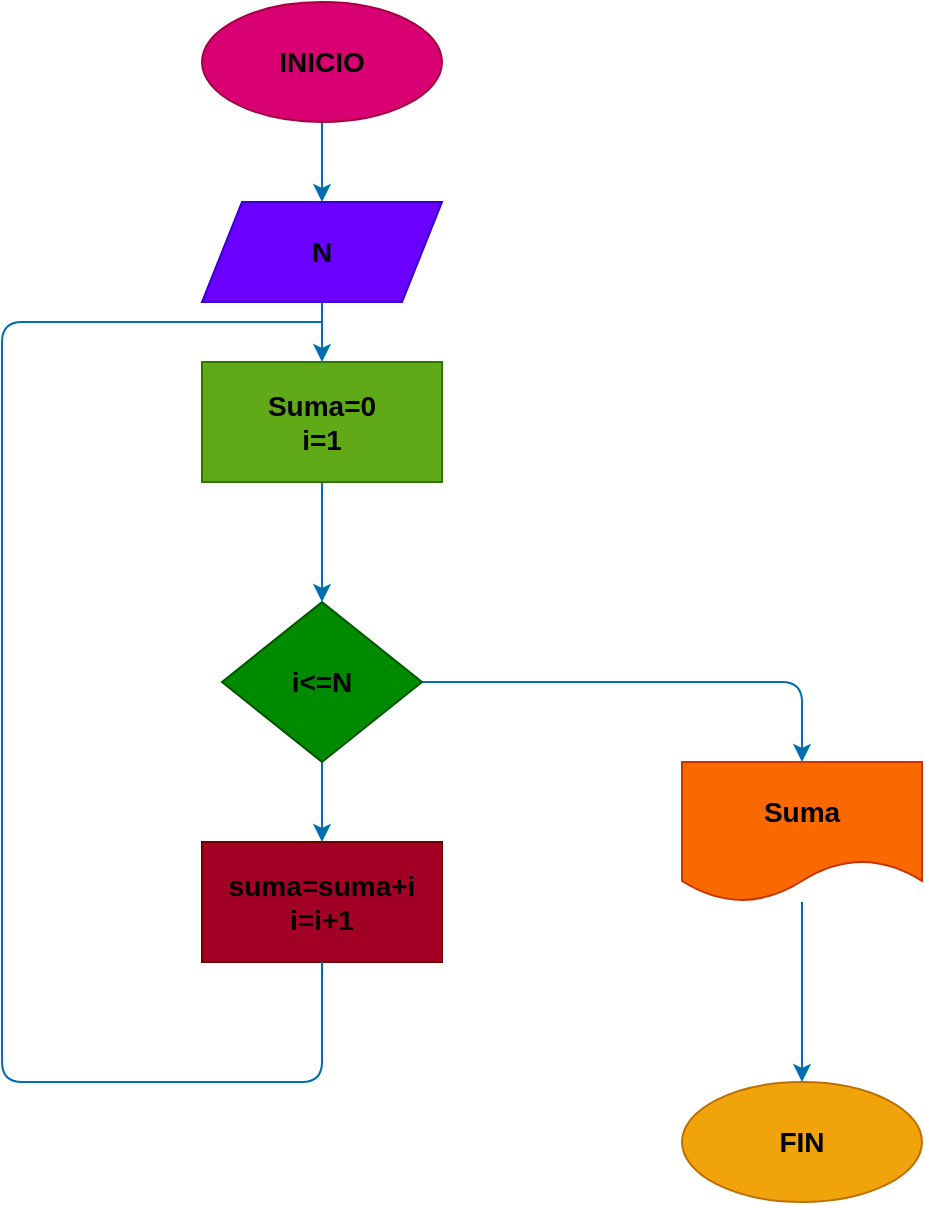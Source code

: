 <mxfile>
    <diagram id="mQAWqXQmN0xKYYC6JLXO" name="Página-1">
        <mxGraphModel dx="934" dy="536" grid="1" gridSize="10" guides="1" tooltips="1" connect="1" arrows="1" fold="1" page="1" pageScale="1" pageWidth="827" pageHeight="1169" math="0" shadow="0">
            <root>
                <mxCell id="0"/>
                <mxCell id="1" parent="0"/>
                <mxCell id="3" style="edgeStyle=none;html=1;fontSize=14;fontColor=#000000;fillColor=#1ba1e2;strokeColor=#006EAF;" edge="1" parent="1" source="2">
                    <mxGeometry relative="1" as="geometry">
                        <mxPoint x="400" y="120" as="targetPoint"/>
                    </mxGeometry>
                </mxCell>
                <mxCell id="2" value="&lt;font style=&quot;font-size: 14px;&quot; color=&quot;#000000&quot;&gt;&lt;b&gt;INICIO&lt;/b&gt;&lt;/font&gt;" style="ellipse;whiteSpace=wrap;html=1;fillColor=#d80073;fontColor=#ffffff;strokeColor=#A50040;" vertex="1" parent="1">
                    <mxGeometry x="340" y="20" width="120" height="60" as="geometry"/>
                </mxCell>
                <mxCell id="5" style="edgeStyle=none;html=1;fontSize=14;fontColor=#000000;fillColor=#1ba1e2;strokeColor=#006EAF;" edge="1" parent="1" source="4">
                    <mxGeometry relative="1" as="geometry">
                        <mxPoint x="400" y="200" as="targetPoint"/>
                    </mxGeometry>
                </mxCell>
                <mxCell id="4" value="&lt;b&gt;&lt;font color=&quot;#000000&quot;&gt;N&lt;/font&gt;&lt;/b&gt;" style="shape=parallelogram;perimeter=parallelogramPerimeter;whiteSpace=wrap;html=1;fixedSize=1;fontSize=14;fontColor=#ffffff;fillColor=#6a00ff;strokeColor=#3700CC;" vertex="1" parent="1">
                    <mxGeometry x="340" y="120" width="120" height="50" as="geometry"/>
                </mxCell>
                <mxCell id="7" style="edgeStyle=none;html=1;fontSize=14;fontColor=#000000;fillColor=#1ba1e2;strokeColor=#006EAF;" edge="1" parent="1" source="6">
                    <mxGeometry relative="1" as="geometry">
                        <mxPoint x="400" y="320" as="targetPoint"/>
                    </mxGeometry>
                </mxCell>
                <mxCell id="6" value="&lt;b&gt;&lt;font color=&quot;#000000&quot;&gt;Suma=0&lt;br&gt;i=1&lt;/font&gt;&lt;/b&gt;" style="rounded=0;whiteSpace=wrap;html=1;fontSize=14;fontColor=#ffffff;fillColor=#60a917;strokeColor=#2D7600;" vertex="1" parent="1">
                    <mxGeometry x="340" y="200" width="120" height="60" as="geometry"/>
                </mxCell>
                <mxCell id="9" style="edgeStyle=none;html=1;fontSize=14;fontColor=#000000;fillColor=#1ba1e2;strokeColor=#006EAF;" edge="1" parent="1" source="8">
                    <mxGeometry relative="1" as="geometry">
                        <mxPoint x="400" y="440" as="targetPoint"/>
                    </mxGeometry>
                </mxCell>
                <mxCell id="11" style="edgeStyle=none;html=1;fontSize=14;fontColor=#000000;fillColor=#1ba1e2;strokeColor=#006EAF;" edge="1" parent="1" source="8">
                    <mxGeometry relative="1" as="geometry">
                        <mxPoint x="640" y="400" as="targetPoint"/>
                        <Array as="points">
                            <mxPoint x="640" y="360"/>
                        </Array>
                    </mxGeometry>
                </mxCell>
                <mxCell id="8" value="&lt;b&gt;&lt;font color=&quot;#000000&quot;&gt;i&amp;lt;=N&lt;/font&gt;&lt;/b&gt;" style="rhombus;whiteSpace=wrap;html=1;fontSize=14;fontColor=#ffffff;fillColor=#008a00;strokeColor=#005700;" vertex="1" parent="1">
                    <mxGeometry x="350" y="320" width="100" height="80" as="geometry"/>
                </mxCell>
                <mxCell id="10" value="&lt;b&gt;&lt;font color=&quot;#000000&quot;&gt;suma=suma+i&lt;br&gt;i=i+1&lt;/font&gt;&lt;/b&gt;" style="rounded=0;whiteSpace=wrap;html=1;fontSize=14;fontColor=#ffffff;fillColor=#a20025;strokeColor=#6F0000;" vertex="1" parent="1">
                    <mxGeometry x="340" y="440" width="120" height="60" as="geometry"/>
                </mxCell>
                <mxCell id="13" style="edgeStyle=none;html=1;fontSize=14;fontColor=#000000;fillColor=#1ba1e2;strokeColor=#006EAF;" edge="1" parent="1" source="12">
                    <mxGeometry relative="1" as="geometry">
                        <mxPoint x="640" y="560" as="targetPoint"/>
                    </mxGeometry>
                </mxCell>
                <mxCell id="12" value="&lt;b&gt;Suma&lt;/b&gt;" style="shape=document;whiteSpace=wrap;html=1;boundedLbl=1;fontSize=14;fontColor=#000000;fillColor=#fa6800;strokeColor=#C73500;" vertex="1" parent="1">
                    <mxGeometry x="580" y="400" width="120" height="70" as="geometry"/>
                </mxCell>
                <mxCell id="14" value="&lt;b&gt;FIN&lt;/b&gt;" style="ellipse;whiteSpace=wrap;html=1;fontSize=14;fontColor=#000000;fillColor=#f0a30a;strokeColor=#BD7000;" vertex="1" parent="1">
                    <mxGeometry x="580" y="560" width="120" height="60" as="geometry"/>
                </mxCell>
                <mxCell id="15" value="" style="endArrow=none;html=1;fontSize=14;fontColor=#000000;exitX=0.5;exitY=1;exitDx=0;exitDy=0;fillColor=#1ba1e2;strokeColor=#006EAF;" edge="1" parent="1" source="10">
                    <mxGeometry width="50" height="50" relative="1" as="geometry">
                        <mxPoint x="390" y="350" as="sourcePoint"/>
                        <mxPoint x="400" y="180" as="targetPoint"/>
                        <Array as="points">
                            <mxPoint x="400" y="560"/>
                            <mxPoint x="240" y="560"/>
                            <mxPoint x="240" y="180"/>
                        </Array>
                    </mxGeometry>
                </mxCell>
            </root>
        </mxGraphModel>
    </diagram>
</mxfile>